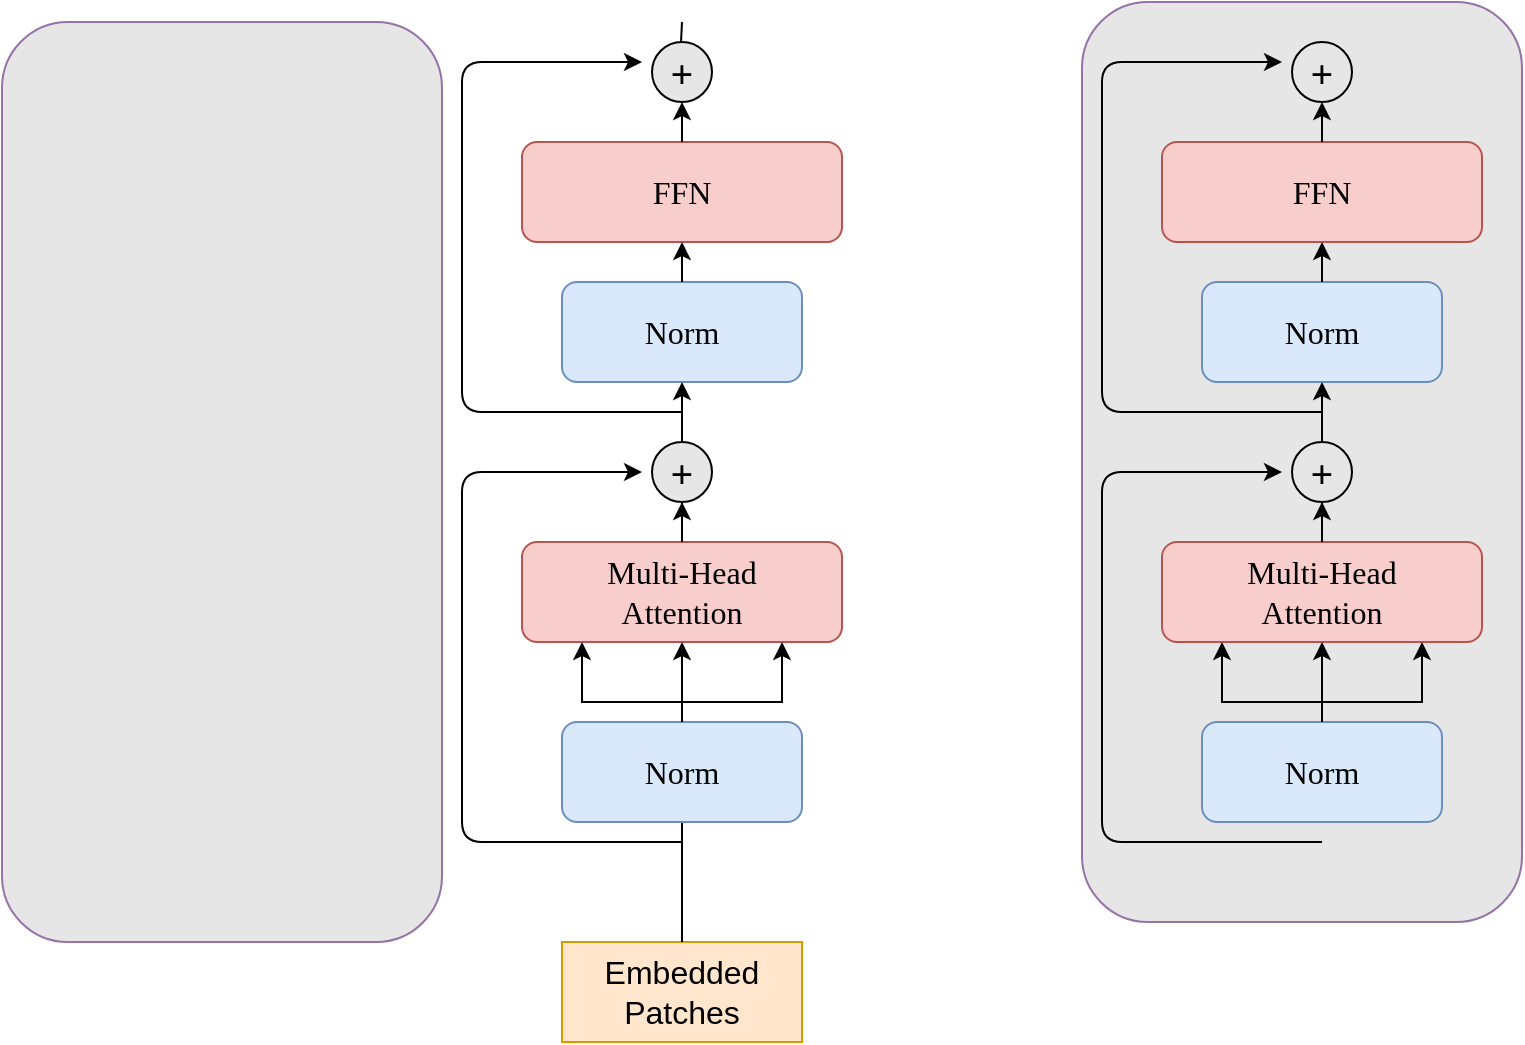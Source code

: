 <mxfile version="20.4.0" type="github"><diagram id="80l7R-1PV0-e5rhBQU3Z" name="第 1 页"><mxGraphModel dx="1186" dy="666" grid="1" gridSize="10" guides="1" tooltips="1" connect="1" arrows="1" fold="1" page="1" pageScale="1" pageWidth="1169" pageHeight="1654" math="0" shadow="0"><root><mxCell id="0"/><mxCell id="1" parent="0"/><mxCell id="8TBATExP2R5PbNM8gkoI-3" value="&lt;font style=&quot;font-size: 16px;&quot;&gt;Embedded&lt;br&gt;Patches&lt;/font&gt;" style="rounded=0;whiteSpace=wrap;html=1;fillColor=#ffe6cc;gradientDirection=south;strokeColor=#d79b00;" vertex="1" parent="1"><mxGeometry x="330" y="570" width="120" height="50" as="geometry"/></mxCell><mxCell id="8TBATExP2R5PbNM8gkoI-13" value="" style="endArrow=none;html=1;rounded=0;fontFamily=Verdana;fontSize=20;entryX=0.5;entryY=1;entryDx=0;entryDy=0;" edge="1" parent="1" target="8TBATExP2R5PbNM8gkoI-4"><mxGeometry width="50" height="50" relative="1" as="geometry"><mxPoint x="390" y="570" as="sourcePoint"/><mxPoint x="440" y="520" as="targetPoint"/></mxGeometry></mxCell><mxCell id="8TBATExP2R5PbNM8gkoI-28" value="" style="group" vertex="1" connectable="0" parent="1"><mxGeometry x="280" y="120" width="200" height="430" as="geometry"/></mxCell><mxCell id="8TBATExP2R5PbNM8gkoI-4" value="Norm" style="rounded=1;whiteSpace=wrap;html=1;fontFamily=Verdana;fontSize=16;fillColor=#dae8fc;gradientDirection=south;strokeColor=#6c8ebf;" vertex="1" parent="8TBATExP2R5PbNM8gkoI-28"><mxGeometry x="50" y="340" width="120" height="50" as="geometry"/></mxCell><mxCell id="8TBATExP2R5PbNM8gkoI-5" value="Multi-Head&lt;br&gt;Attention" style="rounded=1;whiteSpace=wrap;html=1;fontFamily=Verdana;fontSize=16;fillColor=#f8cecc;gradientDirection=south;strokeColor=#b85450;" vertex="1" parent="8TBATExP2R5PbNM8gkoI-28"><mxGeometry x="30" y="250" width="160" height="50" as="geometry"/></mxCell><mxCell id="8TBATExP2R5PbNM8gkoI-6" value="&lt;b&gt;&lt;font style=&quot;font-size: 20px;&quot;&gt;+&lt;/font&gt;&lt;/b&gt;" style="ellipse;whiteSpace=wrap;html=1;aspect=fixed;fontFamily=Verdana;fontSize=16;fillColor=#E6E6E6;gradientColor=none;gradientDirection=south;" vertex="1" parent="8TBATExP2R5PbNM8gkoI-28"><mxGeometry x="95" y="200" width="30" height="30" as="geometry"/></mxCell><mxCell id="8TBATExP2R5PbNM8gkoI-17" value="" style="edgeStyle=orthogonalEdgeStyle;rounded=0;orthogonalLoop=1;jettySize=auto;html=1;fontFamily=Verdana;fontSize=20;" edge="1" parent="8TBATExP2R5PbNM8gkoI-28" source="8TBATExP2R5PbNM8gkoI-5" target="8TBATExP2R5PbNM8gkoI-6"><mxGeometry relative="1" as="geometry"/></mxCell><mxCell id="8TBATExP2R5PbNM8gkoI-8" value="" style="endArrow=none;html=1;rounded=0;fontFamily=Verdana;fontSize=20;exitX=0.5;exitY=0;exitDx=0;exitDy=0;exitPerimeter=0;" edge="1" parent="8TBATExP2R5PbNM8gkoI-28" source="8TBATExP2R5PbNM8gkoI-4"><mxGeometry width="50" height="50" relative="1" as="geometry"><mxPoint x="104.5" y="330" as="sourcePoint"/><mxPoint x="110" y="330" as="targetPoint"/></mxGeometry></mxCell><mxCell id="8TBATExP2R5PbNM8gkoI-9" value="" style="endArrow=classic;html=1;rounded=0;fontFamily=Verdana;fontSize=20;" edge="1" parent="8TBATExP2R5PbNM8gkoI-28" target="8TBATExP2R5PbNM8gkoI-5"><mxGeometry width="50" height="50" relative="1" as="geometry"><mxPoint x="110" y="330" as="sourcePoint"/><mxPoint x="160" y="280" as="targetPoint"/></mxGeometry></mxCell><mxCell id="8TBATExP2R5PbNM8gkoI-11" value="" style="endArrow=classic;html=1;rounded=0;fontFamily=Verdana;fontSize=20;" edge="1" parent="8TBATExP2R5PbNM8gkoI-28"><mxGeometry width="50" height="50" relative="1" as="geometry"><mxPoint x="110" y="330" as="sourcePoint"/><mxPoint x="160" y="300" as="targetPoint"/><Array as="points"><mxPoint x="160" y="330"/></Array></mxGeometry></mxCell><mxCell id="8TBATExP2R5PbNM8gkoI-12" value="" style="endArrow=classic;html=1;rounded=0;fontFamily=Verdana;fontSize=20;" edge="1" parent="8TBATExP2R5PbNM8gkoI-28"><mxGeometry width="50" height="50" relative="1" as="geometry"><mxPoint x="110" y="330" as="sourcePoint"/><mxPoint x="60" y="300" as="targetPoint"/><Array as="points"><mxPoint x="60" y="330"/></Array></mxGeometry></mxCell><mxCell id="8TBATExP2R5PbNM8gkoI-20" value="" style="endArrow=classic;html=1;rounded=1;fontFamily=Verdana;fontSize=20;" edge="1" parent="8TBATExP2R5PbNM8gkoI-28"><mxGeometry width="50" height="50" relative="1" as="geometry"><mxPoint x="110" y="400" as="sourcePoint"/><mxPoint x="90" y="215" as="targetPoint"/><Array as="points"><mxPoint y="400"/><mxPoint y="215"/></Array></mxGeometry></mxCell><mxCell id="8TBATExP2R5PbNM8gkoI-21" value="Norm" style="rounded=1;whiteSpace=wrap;html=1;fontFamily=Verdana;fontSize=16;fillColor=#dae8fc;gradientDirection=south;strokeColor=#6c8ebf;" vertex="1" parent="8TBATExP2R5PbNM8gkoI-28"><mxGeometry x="50" y="120" width="120" height="50" as="geometry"/></mxCell><mxCell id="8TBATExP2R5PbNM8gkoI-22" value="" style="edgeStyle=orthogonalEdgeStyle;rounded=1;orthogonalLoop=1;jettySize=auto;html=1;fontFamily=Verdana;fontSize=20;" edge="1" parent="8TBATExP2R5PbNM8gkoI-28" source="8TBATExP2R5PbNM8gkoI-6" target="8TBATExP2R5PbNM8gkoI-21"><mxGeometry relative="1" as="geometry"/></mxCell><mxCell id="8TBATExP2R5PbNM8gkoI-23" value="FFN" style="rounded=1;whiteSpace=wrap;html=1;fontFamily=Verdana;fontSize=16;fillColor=#f8cecc;gradientDirection=south;strokeColor=#b85450;" vertex="1" parent="8TBATExP2R5PbNM8gkoI-28"><mxGeometry x="30" y="50" width="160" height="50" as="geometry"/></mxCell><mxCell id="8TBATExP2R5PbNM8gkoI-24" value="" style="edgeStyle=orthogonalEdgeStyle;rounded=1;orthogonalLoop=1;jettySize=auto;html=1;fontFamily=Verdana;fontSize=20;" edge="1" parent="8TBATExP2R5PbNM8gkoI-28" source="8TBATExP2R5PbNM8gkoI-21" target="8TBATExP2R5PbNM8gkoI-23"><mxGeometry relative="1" as="geometry"/></mxCell><mxCell id="8TBATExP2R5PbNM8gkoI-25" value="&lt;b&gt;&lt;font style=&quot;font-size: 20px;&quot;&gt;+&lt;/font&gt;&lt;/b&gt;" style="ellipse;whiteSpace=wrap;html=1;aspect=fixed;fontFamily=Verdana;fontSize=16;fillColor=#E6E6E6;gradientColor=none;gradientDirection=south;" vertex="1" parent="8TBATExP2R5PbNM8gkoI-28"><mxGeometry x="95" width="30" height="30" as="geometry"/></mxCell><mxCell id="8TBATExP2R5PbNM8gkoI-26" style="edgeStyle=orthogonalEdgeStyle;rounded=1;orthogonalLoop=1;jettySize=auto;html=1;exitX=0.5;exitY=0;exitDx=0;exitDy=0;entryX=0.5;entryY=1;entryDx=0;entryDy=0;fontFamily=Verdana;fontSize=20;" edge="1" parent="8TBATExP2R5PbNM8gkoI-28" source="8TBATExP2R5PbNM8gkoI-23" target="8TBATExP2R5PbNM8gkoI-25"><mxGeometry relative="1" as="geometry"/></mxCell><mxCell id="8TBATExP2R5PbNM8gkoI-27" value="" style="endArrow=classic;html=1;rounded=1;fontFamily=Verdana;fontSize=20;" edge="1" parent="8TBATExP2R5PbNM8gkoI-28"><mxGeometry width="50" height="50" relative="1" as="geometry"><mxPoint x="110" y="185" as="sourcePoint"/><mxPoint x="90" y="10" as="targetPoint"/><Array as="points"><mxPoint y="185"/><mxPoint y="10"/></Array></mxGeometry></mxCell><mxCell id="8TBATExP2R5PbNM8gkoI-29" value="" style="group" vertex="1" connectable="0" parent="1"><mxGeometry x="600" y="120" width="210" height="440" as="geometry"/></mxCell><mxCell id="8TBATExP2R5PbNM8gkoI-50" value="" style="rounded=1;whiteSpace=wrap;html=1;fillColor=#E6E6E6;strokeColor=#9673a6;gradientColor=none;gradientDirection=south;" vertex="1" parent="8TBATExP2R5PbNM8gkoI-29"><mxGeometry x="-10" y="-20" width="220" height="460" as="geometry"/></mxCell><mxCell id="8TBATExP2R5PbNM8gkoI-30" value="Norm" style="rounded=1;whiteSpace=wrap;html=1;fontFamily=Verdana;fontSize=16;fillColor=#dae8fc;gradientDirection=south;strokeColor=#6c8ebf;" vertex="1" parent="8TBATExP2R5PbNM8gkoI-29"><mxGeometry x="50" y="340" width="120" height="50" as="geometry"/></mxCell><mxCell id="8TBATExP2R5PbNM8gkoI-31" value="Multi-Head&lt;br&gt;Attention" style="rounded=1;whiteSpace=wrap;html=1;fontFamily=Verdana;fontSize=16;fillColor=#f8cecc;gradientDirection=south;strokeColor=#b85450;" vertex="1" parent="8TBATExP2R5PbNM8gkoI-29"><mxGeometry x="30" y="250" width="160" height="50" as="geometry"/></mxCell><mxCell id="8TBATExP2R5PbNM8gkoI-32" value="&lt;b&gt;&lt;font style=&quot;font-size: 20px;&quot;&gt;+&lt;/font&gt;&lt;/b&gt;" style="ellipse;whiteSpace=wrap;html=1;aspect=fixed;fontFamily=Verdana;fontSize=16;fillColor=#E6E6E6;gradientColor=none;gradientDirection=south;" vertex="1" parent="8TBATExP2R5PbNM8gkoI-29"><mxGeometry x="95" y="200" width="30" height="30" as="geometry"/></mxCell><mxCell id="8TBATExP2R5PbNM8gkoI-33" value="" style="edgeStyle=orthogonalEdgeStyle;rounded=0;orthogonalLoop=1;jettySize=auto;html=1;fontFamily=Verdana;fontSize=20;" edge="1" parent="8TBATExP2R5PbNM8gkoI-29" source="8TBATExP2R5PbNM8gkoI-31" target="8TBATExP2R5PbNM8gkoI-32"><mxGeometry relative="1" as="geometry"/></mxCell><mxCell id="8TBATExP2R5PbNM8gkoI-34" value="" style="endArrow=none;html=1;rounded=0;fontFamily=Verdana;fontSize=20;exitX=0.5;exitY=0;exitDx=0;exitDy=0;exitPerimeter=0;" edge="1" parent="8TBATExP2R5PbNM8gkoI-29" source="8TBATExP2R5PbNM8gkoI-30"><mxGeometry width="50" height="50" relative="1" as="geometry"><mxPoint x="104.5" y="330" as="sourcePoint"/><mxPoint x="110" y="330" as="targetPoint"/></mxGeometry></mxCell><mxCell id="8TBATExP2R5PbNM8gkoI-35" value="" style="endArrow=classic;html=1;rounded=0;fontFamily=Verdana;fontSize=20;" edge="1" parent="8TBATExP2R5PbNM8gkoI-29" target="8TBATExP2R5PbNM8gkoI-31"><mxGeometry width="50" height="50" relative="1" as="geometry"><mxPoint x="110" y="330" as="sourcePoint"/><mxPoint x="160" y="280" as="targetPoint"/></mxGeometry></mxCell><mxCell id="8TBATExP2R5PbNM8gkoI-36" value="" style="endArrow=classic;html=1;rounded=0;fontFamily=Verdana;fontSize=20;" edge="1" parent="8TBATExP2R5PbNM8gkoI-29"><mxGeometry width="50" height="50" relative="1" as="geometry"><mxPoint x="110" y="330" as="sourcePoint"/><mxPoint x="160" y="300" as="targetPoint"/><Array as="points"><mxPoint x="160" y="330"/></Array></mxGeometry></mxCell><mxCell id="8TBATExP2R5PbNM8gkoI-37" value="" style="endArrow=classic;html=1;rounded=0;fontFamily=Verdana;fontSize=20;" edge="1" parent="8TBATExP2R5PbNM8gkoI-29"><mxGeometry width="50" height="50" relative="1" as="geometry"><mxPoint x="110" y="330" as="sourcePoint"/><mxPoint x="60" y="300" as="targetPoint"/><Array as="points"><mxPoint x="60" y="330"/></Array></mxGeometry></mxCell><mxCell id="8TBATExP2R5PbNM8gkoI-38" value="" style="endArrow=classic;html=1;rounded=1;fontFamily=Verdana;fontSize=20;" edge="1" parent="8TBATExP2R5PbNM8gkoI-29"><mxGeometry width="50" height="50" relative="1" as="geometry"><mxPoint x="110" y="400" as="sourcePoint"/><mxPoint x="90" y="215" as="targetPoint"/><Array as="points"><mxPoint y="400"/><mxPoint y="215"/></Array></mxGeometry></mxCell><mxCell id="8TBATExP2R5PbNM8gkoI-39" value="Norm" style="rounded=1;whiteSpace=wrap;html=1;fontFamily=Verdana;fontSize=16;fillColor=#dae8fc;gradientDirection=south;strokeColor=#6c8ebf;" vertex="1" parent="8TBATExP2R5PbNM8gkoI-29"><mxGeometry x="50" y="120" width="120" height="50" as="geometry"/></mxCell><mxCell id="8TBATExP2R5PbNM8gkoI-40" value="" style="edgeStyle=orthogonalEdgeStyle;rounded=1;orthogonalLoop=1;jettySize=auto;html=1;fontFamily=Verdana;fontSize=20;" edge="1" parent="8TBATExP2R5PbNM8gkoI-29" source="8TBATExP2R5PbNM8gkoI-32" target="8TBATExP2R5PbNM8gkoI-39"><mxGeometry relative="1" as="geometry"/></mxCell><mxCell id="8TBATExP2R5PbNM8gkoI-41" value="FFN" style="rounded=1;whiteSpace=wrap;html=1;fontFamily=Verdana;fontSize=16;fillColor=#f8cecc;gradientDirection=south;strokeColor=#b85450;" vertex="1" parent="8TBATExP2R5PbNM8gkoI-29"><mxGeometry x="30" y="50" width="160" height="50" as="geometry"/></mxCell><mxCell id="8TBATExP2R5PbNM8gkoI-42" value="" style="edgeStyle=orthogonalEdgeStyle;rounded=1;orthogonalLoop=1;jettySize=auto;html=1;fontFamily=Verdana;fontSize=20;" edge="1" parent="8TBATExP2R5PbNM8gkoI-29" source="8TBATExP2R5PbNM8gkoI-39" target="8TBATExP2R5PbNM8gkoI-41"><mxGeometry relative="1" as="geometry"/></mxCell><mxCell id="8TBATExP2R5PbNM8gkoI-43" value="&lt;b&gt;&lt;font style=&quot;font-size: 20px;&quot;&gt;+&lt;/font&gt;&lt;/b&gt;" style="ellipse;whiteSpace=wrap;html=1;aspect=fixed;fontFamily=Verdana;fontSize=16;fillColor=#E6E6E6;gradientColor=none;gradientDirection=south;" vertex="1" parent="8TBATExP2R5PbNM8gkoI-29"><mxGeometry x="95" width="30" height="30" as="geometry"/></mxCell><mxCell id="8TBATExP2R5PbNM8gkoI-44" style="edgeStyle=orthogonalEdgeStyle;rounded=1;orthogonalLoop=1;jettySize=auto;html=1;exitX=0.5;exitY=0;exitDx=0;exitDy=0;entryX=0.5;entryY=1;entryDx=0;entryDy=0;fontFamily=Verdana;fontSize=20;" edge="1" parent="8TBATExP2R5PbNM8gkoI-29" source="8TBATExP2R5PbNM8gkoI-41" target="8TBATExP2R5PbNM8gkoI-43"><mxGeometry relative="1" as="geometry"/></mxCell><mxCell id="8TBATExP2R5PbNM8gkoI-45" value="" style="endArrow=classic;html=1;rounded=1;fontFamily=Verdana;fontSize=20;" edge="1" parent="8TBATExP2R5PbNM8gkoI-29"><mxGeometry width="50" height="50" relative="1" as="geometry"><mxPoint x="110" y="185" as="sourcePoint"/><mxPoint x="90" y="10" as="targetPoint"/><Array as="points"><mxPoint y="185"/><mxPoint y="10"/></Array></mxGeometry></mxCell><mxCell id="8TBATExP2R5PbNM8gkoI-49" value="" style="endArrow=none;html=1;fontFamily=Verdana;fontSize=20;curved=1;" edge="1" parent="1"><mxGeometry width="50" height="50" relative="1" as="geometry"><mxPoint x="389.5" y="120" as="sourcePoint"/><mxPoint x="390" y="110" as="targetPoint"/></mxGeometry></mxCell><mxCell id="8TBATExP2R5PbNM8gkoI-2" value="" style="rounded=1;whiteSpace=wrap;html=1;fillColor=#E6E6E6;strokeColor=#9673a6;gradientColor=none;gradientDirection=south;" vertex="1" parent="1"><mxGeometry x="50" y="110" width="220" height="460" as="geometry"/></mxCell></root></mxGraphModel></diagram></mxfile>